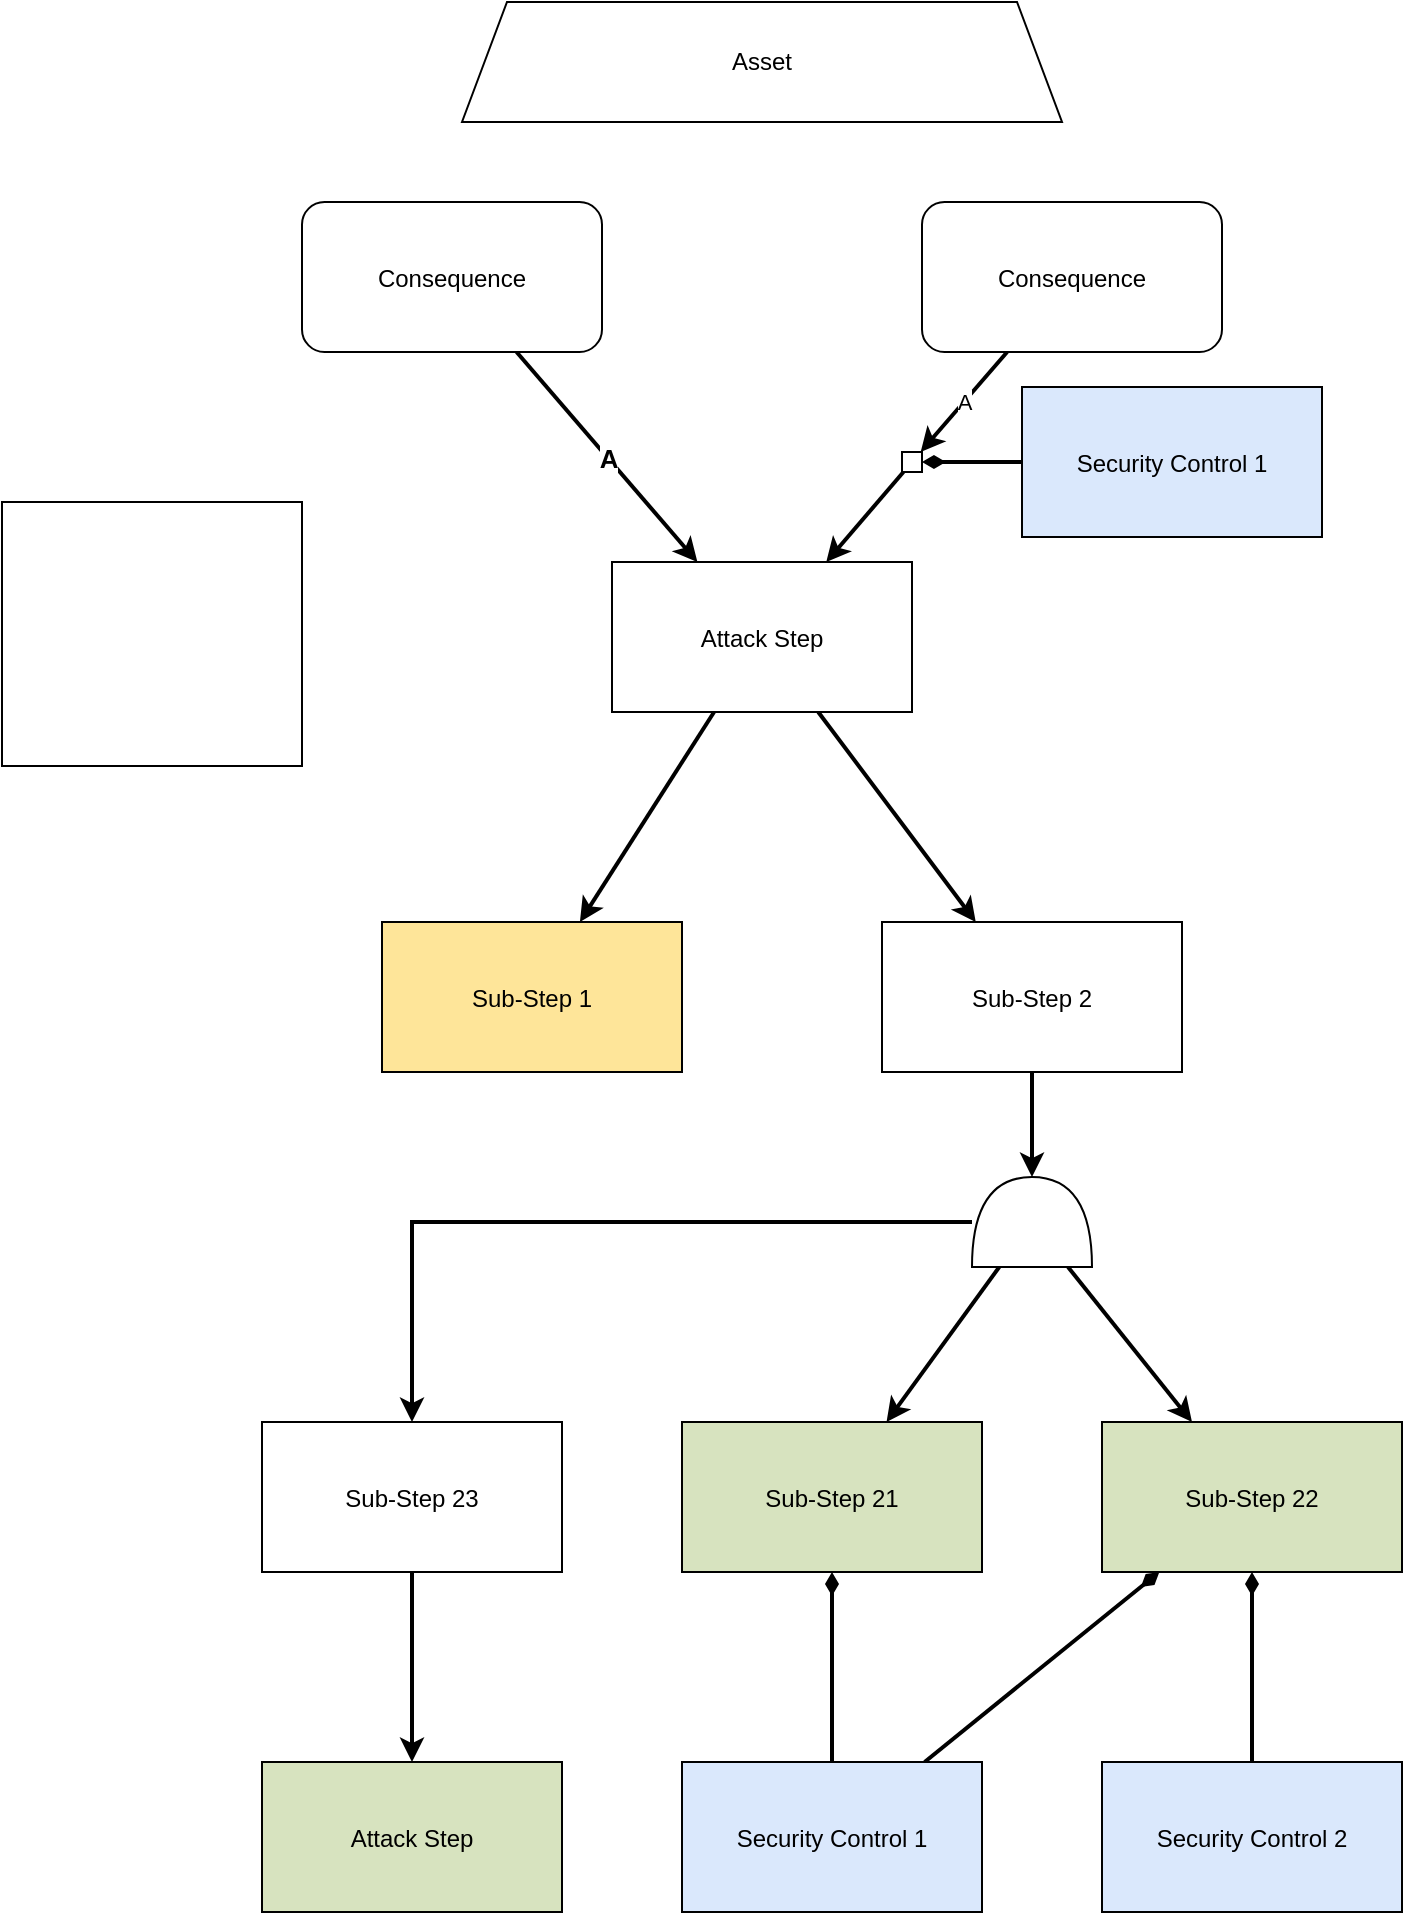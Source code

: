 <mxfile compressed="false" version="19.0.2" type="device">
  <diagram id="zNMCXYOBYckHPa1j1fsk" name="Seite-1">
    <mxGraphModel dx="904" dy="568" grid="1" gridSize="10" guides="1" tooltips="1" connect="1" arrows="1" fold="1" page="1" pageScale="1" pageWidth="827" pageHeight="1169" math="0" shadow="0">
      <root>
        <object tooltip="" id="0">
          <ag_global_attributes>
            <ag_global_attribute name="Exposure" value="" iconName="lock_circle" min="1" max="3" />
            <ag_global_attribute name="Vulnerability" value="" iconName="shield" min="1" max="3" />
            <ag_global_attribute name="Impact" value="" iconName="flame" min="1" max="4" />
          </ag_global_attributes>
          <ag_attributes />
          <ag_computed_attributes />
          <ag_aggregation_functions>
            <ag_aggregation_function name="default" id="6b1d22791hih8" default="consequence;activity_w;or" fn="function (collection) { &#xa;    var worstNodeLike = collection.childAttributes[0]; &#xa;    var worstNodeRisk = collection.childAttributes[0]; &#xa;    var maxLikelihood = 0; &#xa;    var maxRisk = &quot;L&quot;; &#xa;    var maxImpactLike = 0; &#xa;    var maxImpactRisk = null; &#xa;    var hadEdgeWeight = false; &#xa;    var riskMatrix = { &#xa;        &quot;D&quot;: [&quot;L&quot;, &quot;L&quot;, &quot;L&quot;, &quot;M&quot;, &quot;S&quot;], &#xa;        &quot;C&quot;: [&quot;L&quot;, &quot;L&quot;, &quot;M&quot;, &quot;S&quot;, &quot;H&quot;], &#xa;        &quot;B&quot;: [&quot;L&quot;, &quot;M&quot;, &quot;S&quot;, &quot;H&quot;, &quot;H&quot;], &#xa;        &quot;A&quot;: [&quot;M&quot;, &quot;S&quot;, &quot;H&quot;, &quot;H&quot;, &quot;V&quot;] &#xa;    }; &#xa;    var edgeWeights = [&quot;D&quot;, &quot;C&quot;, &quot;B&quot;, &quot;A&quot;]; &#xa; &#xa;    /* &#xa;    Returns &#xa;        - &lt; 0 if risk1 &lt; risk2 &#xa;        - = 0 if risk1 = risk2 &#xa;        - &gt; 0 if risk1 &gt; risk2 &#xa;        - null if either risk is not in [&quot;L&quot;, &quot;M&quot;, &quot;S&quot;, &quot;H&quot;, &quot;V&quot;] &#xa;    */ &#xa;    var compareRisk = function(risk1, risk2) { &#xa;        var values = [&quot;L&quot;, &quot;M&quot;, &quot;S&quot;, &quot;H&quot;, &quot;V&quot;]; &#xa;        var index_risk1 = values.indexOf(risk1); &#xa;        var index_risk2 = values.indexOf(risk2); &#xa; &#xa;        if (index_risk1 == -1 || index_risk2 == -1) { &#xa;            return null; &#xa;        } &#xa;        return index_risk1 - index_risk2; &#xa;    } &#xa;    collection.childAttributes.forEach(function(child) { &#xa;        var likelihood = 0; &#xa; &#xa;        if (&quot;_likelihood&quot; in child.attributes) { &#xa;            likelihood = child.attributes[&quot;_likelihood&quot;]; &#xa;        } else if (&quot;Exposure&quot; in child.attributes &amp;&amp; &quot;Vulnerability&quot; in child.attributes) { &#xa;            likelihood = parseInt(child.attributes[&quot;Exposure&quot;]) + parseInt(child.attributes[&quot;Vulnerability&quot;]) - 1; &#xa;        } &#xa; &#xa;        if (edgeWeights.indexOf(child.edgeWeight) &gt;= 0) { &#xa;            hadEdgeWeight = true; &#xa;            var reduceImpact = 0; &#xa;            if (&quot;_impact&quot; in child.attributes) { &#xa;                reduceImpact = child.attributes[&quot;_impact&quot;]; &#xa;            } else if (&quot;Impact&quot; in child.attributes) { &#xa;                reduceImpact = child.attributes[&quot;Impact&quot;]; &#xa;            } &#xa;            var idxImpact = Math.max(Math.min(edgeWeights.indexOf(child.edgeWeight) - reduceImpact, edgeWeights.length), 0); &#xa;            var impact = edgeWeights[idxImpact]; &#xa;            var risk = riskMatrix[impact][likelihood - 1]; &#xa;            if (!maxImpactRisk) { &#xa;                maxImpactRisk = impact; &#xa;            } &#xa;            if (compareRisk(risk, maxRisk) &gt; 0) { &#xa;                maxRisk = risk; &#xa;                maxLikelihood = likelihood; &#xa;                maxImpactRisk = impact; &#xa;                worstNodeRisk = child; &#xa;            } &#xa;        } else { &#xa;            if (likelihood &gt; maxLikelihood) { &#xa;                maxLikelihood = likelihood; &#xa;                worstNodeLike = child; &#xa;            } &#xa;            if (&quot;_impact&quot; in child.attributes) { &#xa;                maxImpactLike = Math.max(maxImpactLike, child.attributes[&quot;_impact&quot;]); &#xa;            } else if (&quot;Impact&quot; in child.attributes) { &#xa;                maxImpactLike = Math.max(maxImpactLike, child.attributes[&quot;Impact&quot;]); &#xa;            } &#xa;        } &#xa;    }); &#xa; &#xa;    if(hadEdgeWeight) { &#xa;        var result = {&quot;_risk&quot;: maxRisk, &quot;_marking&quot;: worstNodeRisk.id}; &#xa;        if (maxImpactRisk) { &#xa;            result.Impact = maxImpactRisk; &#xa;        } &#xa;        return result; &#xa;    } else { &#xa;        var result = {&quot;_likelihood&quot;: maxLikelihood, &quot;_marking&quot;: worstNodeLike.id}; &#xa;        if (maxImpactLike) { &#xa;            result._impact = maxImpactLike; &#xa;        } &#xa;        return result; &#xa;    } &#xa;} &#xa;" />
            <ag_aggregation_function name="AND" id="gf0d4f199018" default="and" fn="function(collection){&#xa;&#xa;    var product = 1;&#xa;    var n = 0;&#xa;    var ids = [];&#xa;&#xa;    collection.childAttributes.forEach(function(child){        &#xa;        var likelihood = (&quot;_likelihood&quot; in child.attributes)&#xa;            ? parseInt(child.attributes[&quot;_likelihood&quot;])&#xa;            : parseInt(child.attributes[&quot;Exposure&quot;]) + parseInt(child.attributes[&quot;Vulnerability&quot;]) - 1;&#xa;        n += 1;&#xa;        product *= likelihood;&#xa;        &#xa;        ids.push(child.id);&#xa;    });&#xa;&#xa;    product = Math.ceil(product / Math.pow(5, n-1));&#xa;    result = {&quot;_likelihood&quot;: product, &quot;_marking&quot;: ids.join(&quot;;&quot;)};&#xa;&#xa;    // Calc impact&#xa;    var impact = 0;&#xa;    collection.childAttributes.forEach(function(child){&#xa;        if (&#39;_impact&#39; in child.attributes) {&#xa;            impact = Math.max(child.attributes[&#39;_impact&#39;], impact);&#xa;        } else if (&#39;Impact&#39; in child.attributes) {&#xa;            impact = Math.max(child.attributes[&#39;Impact&#39;], impact);&#xa;        }&#xa;    });&#xa;    if (impact) {&#xa;        result._impact = impact;&#xa;    }&#xa;&#xa;    return result;&#xa;}" />
            <ag_aggregation_function name="Leaf Node" id="jig393i6f4dh9" default="activity_g;activity_y" fn="function(collection){ &#xa;    result = {}; &#xa;    for (localAttribute in collection.localAttributes){ &#xa;        value = parseInt(collection.localAttributes[localAttribute]); &#xa;        collection.childAttributes.forEach(function(child){ &#xa;            if (localAttribute in child.attributes) { &#xa;                v = parseInt(child.attributes[localAttribute]); &#xa;                if (!isNaN(v)) { &#xa;                    value -= v; &#xa;                } &#xa;            } &#xa;        }); &#xa;        if (localAttribute in collection.globalAttributes){ &#xa;            value = Math.max(collection.globalAttributes[localAttribute].min, Math.min(collection.globalAttributes[localAttribute].max, value)); &#xa;        } &#xa;        result[localAttribute] = value; &#xa;    }&#xa;    &#xa;    // Calculate impact&#xa;    var impact = 0;&#xa;    collection.childAttributes.forEach(function(child){&#xa;        if (&#39;Impact&#39; in child.attributes) {&#xa;            impact = Math.max(child.attributes[&#39;Impact&#39;], impact);&#xa;        }&#xa;    });&#xa;    if (impact) {&#xa;        result._impact = impact;&#xa;    }&#xa;    &#xa;    return result; &#xa;}" />
          </ag_aggregation_functions>
          <ag_computed_attributes_functions>
            <ag_computed_attributes_function name="default" id="dbg60ff69g9a" default="consequence;activity_w;activity_g;activity_y" fn="function(collection){ &#xa;    if (&quot;_risk&quot; in collection.cellAttributes) {  &#xa;        return collection.cellAttributes[&quot;_risk&quot;];  &#xa;    } else if (&quot;_likelihood&quot; in collection.cellAttributes){&#xa;        return collection.cellAttributes[&quot;_likelihood&quot;];&#xa;    } else { &#xa;        return parseInt(collection.cellAttributes[&quot;Exposure&quot;]) + parseInt(collection.cellAttributes[&quot;Vulnerability&quot;]) - 1; &#xa;    } &#xa;}" />
          </ag_computed_attributes_functions>
          <mxCell />
        </object>
        <object tooltip="" id="1">
          <ag_attributes />
          <ag_computed_attributes />
          <mxCell parent="0" />
        </object>
        <object label="Asset" id="746xIQmpy0CREaIetn3r-1">
          <ag_attributes />
          <ag_computed_attributes />
          <mxCell style="whiteSpace=wrap;shape=trapezoid;size=0.075;" parent="1" vertex="1">
            <mxGeometry x="240" y="50" width="300" height="60" as="geometry" />
          </mxCell>
        </object>
        <object label="A" id="746xIQmpy0CREaIetn3r-2">
          <ag_attributes />
          <ag_computed_attributes />
          <mxCell style="rounded=0;orthogonalLoop=1;jettySize=auto;html=1;strokeWidth=2;fontSize=13;fontStyle=1;" parent="1" source="746xIQmpy0CREaIetn3r-3" target="746xIQmpy0CREaIetn3r-6" edge="1">
            <mxGeometry relative="1" as="geometry" />
          </mxCell>
        </object>
        <object label="Consequence" id="746xIQmpy0CREaIetn3r-3">
          <ag_aggregation_function_reference ag_aggregation_function_reference="6b1d22791hih8" />
          <ag_computed_attributes_function_reference ag_computed_attributes_function_reference="dbg60ff69g9a" />
          <ag_attributes _risk="M" _marking="746xIQmpy0CREaIetn3r-6" Impact="B" />
          <ag_computed_attributes default="M" />
          <mxCell style="shape=attackgraphs.node;rounded=1" parent="1" vertex="1">
            <mxGeometry x="160" y="150" width="150" height="75" as="geometry" />
          </mxCell>
        </object>
        <object id="746xIQmpy0CREaIetn3r-4">
          <ag_attributes />
          <ag_computed_attributes />
          <mxCell style="rounded=0;orthogonalLoop=1;jettySize=auto;html=1;strokeWidth=2;" parent="1" source="746xIQmpy0CREaIetn3r-6" target="746xIQmpy0CREaIetn3r-7" edge="1">
            <mxGeometry relative="1" as="geometry" />
          </mxCell>
        </object>
        <object id="746xIQmpy0CREaIetn3r-5">
          <ag_attributes />
          <ag_computed_attributes />
          <mxCell style="edgeStyle=none;rounded=0;orthogonalLoop=1;jettySize=auto;html=1;strokeWidth=2;" parent="1" source="746xIQmpy0CREaIetn3r-6" target="746xIQmpy0CREaIetn3r-9" edge="1">
            <mxGeometry relative="1" as="geometry" />
          </mxCell>
        </object>
        <object label="Attack Step" id="746xIQmpy0CREaIetn3r-6">
          <ag_aggregation_function_reference ag_aggregation_function_reference="6b1d22791hih8" />
          <ag_computed_attributes_function_reference ag_computed_attributes_function_reference="dbg60ff69g9a" />
          <ag_attributes _likelihood="2" _marking="746xIQmpy0CREaIetn3r-7" _impact="1" />
          <ag_computed_attributes default="2" />
          <mxCell style="shape=attackgraphs.node;" parent="1" vertex="1">
            <mxGeometry x="315" y="330" width="150" height="75" as="geometry" />
          </mxCell>
        </object>
        <object label="Sub-Step 1" Exposure="1" Vulnerability="2" id="746xIQmpy0CREaIetn3r-7">
          <ag_aggregation_function_reference ag_aggregation_function_reference="jig393i6f4dh9" />
          <ag_computed_attributes_function_reference ag_computed_attributes_function_reference="dbg60ff69g9a" />
          <ag_attributes label="NaN" Exposure="1" Vulnerability="2" />
          <ag_computed_attributes default="2" />
          <mxCell style="shape=attackgraphs.node;fillColor=#FEE599" parent="1" vertex="1">
            <mxGeometry x="200" y="510" width="150" height="75" as="geometry" />
          </mxCell>
        </object>
        <object id="746xIQmpy0CREaIetn3r-8">
          <ag_attributes />
          <ag_computed_attributes />
          <mxCell style="edgeStyle=none;rounded=0;orthogonalLoop=1;jettySize=auto;html=1;strokeWidth=2;" parent="1" source="746xIQmpy0CREaIetn3r-9" target="746xIQmpy0CREaIetn3r-17" edge="1">
            <mxGeometry relative="1" as="geometry" />
          </mxCell>
        </object>
        <object label="Sub-Step 2" id="746xIQmpy0CREaIetn3r-9">
          <ag_aggregation_function_reference ag_aggregation_function_reference="6b1d22791hih8" />
          <ag_computed_attributes_function_reference ag_computed_attributes_function_reference="dbg60ff69g9a" />
          <ag_attributes _likelihood="1" _marking="746xIQmpy0CREaIetn3r-17" _impact="1" />
          <ag_computed_attributes default="1" />
          <mxCell style="shape=attackgraphs.node;" parent="1" vertex="1">
            <mxGeometry x="450" y="510" width="150" height="75" as="geometry" />
          </mxCell>
        </object>
        <object id="746xIQmpy0CREaIetn3r-10">
          <ag_attributes />
          <ag_computed_attributes />
          <mxCell style="edgeStyle=none;rounded=0;orthogonalLoop=1;jettySize=auto;html=1;strokeWidth=2;startArrow=diamondThin;startFill=1;endArrow=none;endFill=0;" parent="1" source="746xIQmpy0CREaIetn3r-11" target="746xIQmpy0CREaIetn3r-18" edge="1">
            <mxGeometry relative="1" as="geometry" />
          </mxCell>
        </object>
        <object label="Sub-Step 21" Exposure="2" Vulnerability="1" id="746xIQmpy0CREaIetn3r-11">
          <ag_aggregation_function_reference ag_aggregation_function_reference="jig393i6f4dh9" />
          <ag_computed_attributes_function_reference ag_computed_attributes_function_reference="dbg60ff69g9a" />
          <ag_attributes label="NaN" Exposure="1" Vulnerability="1" />
          <ag_computed_attributes default="1" />
          <mxCell style="shape=attackgraphs.node;fillColor=#D7E3BF" parent="1" vertex="1">
            <mxGeometry x="350" y="760" width="150" height="75" as="geometry" />
          </mxCell>
        </object>
        <object id="746xIQmpy0CREaIetn3r-12">
          <ag_attributes />
          <ag_computed_attributes />
          <mxCell style="edgeStyle=none;rounded=0;orthogonalLoop=1;jettySize=auto;html=1;strokeWidth=2;endArrow=none;startArrow=diamondThin;startFill=1;endFill=0;" parent="1" source="746xIQmpy0CREaIetn3r-14" target="746xIQmpy0CREaIetn3r-19" edge="1">
            <mxGeometry relative="1" as="geometry" />
          </mxCell>
        </object>
        <object id="746xIQmpy0CREaIetn3r-13">
          <ag_attributes />
          <ag_computed_attributes />
          <mxCell style="edgeStyle=none;rounded=0;orthogonalLoop=1;jettySize=auto;html=1;strokeWidth=2;fontSize=13;startArrow=diamondThin;startFill=1;endArrow=none;endFill=0;" parent="1" source="746xIQmpy0CREaIetn3r-14" target="746xIQmpy0CREaIetn3r-18" edge="1">
            <mxGeometry relative="1" as="geometry" />
          </mxCell>
        </object>
        <object label="Sub-Step 22" Exposure="2" Vulnerability="2" id="746xIQmpy0CREaIetn3r-14">
          <ag_aggregation_function_reference ag_aggregation_function_reference="jig393i6f4dh9" />
          <ag_computed_attributes_function_reference ag_computed_attributes_function_reference="dbg60ff69g9a" />
          <ag_attributes label="NaN" Exposure="1" Vulnerability="1" _impact="1" />
          <ag_computed_attributes default="1" />
          <mxCell style="shape=attackgraphs.node;fillColor=#D7E3BF" parent="1" vertex="1">
            <mxGeometry x="560" y="760" width="150" height="75" as="geometry" />
          </mxCell>
        </object>
        <object id="746xIQmpy0CREaIetn3r-15">
          <ag_attributes />
          <ag_computed_attributes />
          <mxCell style="edgeStyle=none;rounded=0;orthogonalLoop=1;jettySize=auto;html=1;strokeWidth=2;" parent="1" source="746xIQmpy0CREaIetn3r-17" target="746xIQmpy0CREaIetn3r-11" edge="1">
            <mxGeometry relative="1" as="geometry" />
          </mxCell>
        </object>
        <object id="746xIQmpy0CREaIetn3r-16">
          <ag_attributes />
          <ag_computed_attributes />
          <mxCell style="edgeStyle=none;rounded=0;orthogonalLoop=1;jettySize=auto;html=1;strokeWidth=2;" parent="1" source="746xIQmpy0CREaIetn3r-17" target="746xIQmpy0CREaIetn3r-14" edge="1">
            <mxGeometry relative="1" as="geometry" />
          </mxCell>
        </object>
        <object label="" id="W0IZxeYySRvhsjoWCsxC-2">
          <ag_attributes />
          <ag_computed_attributes />
          <mxCell style="edgeStyle=orthogonalEdgeStyle;rounded=0;orthogonalLoop=1;jettySize=auto;html=1;strokeWidth=2;" parent="1" source="746xIQmpy0CREaIetn3r-17" target="W0IZxeYySRvhsjoWCsxC-1" edge="1">
            <mxGeometry relative="1" as="geometry" />
          </mxCell>
        </object>
        <object id="746xIQmpy0CREaIetn3r-17">
          <ag_aggregation_function_reference ag_aggregation_function_reference="gf0d4f199018" />
          <ag_attributes _likelihood="1" _marking="746xIQmpy0CREaIetn3r-11;746xIQmpy0CREaIetn3r-14;W0IZxeYySRvhsjoWCsxC-1" _impact="1" />
          <ag_computed_attributes />
          <mxCell style="shape=or;whiteSpace=wrap;html=1;rotation=-90;" parent="1" vertex="1">
            <mxGeometry x="502.5" y="630" width="45" height="60" as="geometry" />
          </mxCell>
        </object>
        <object label="Security Control 1" Exposure="2" id="746xIQmpy0CREaIetn3r-18">
          <ag_attributes />
          <ag_computed_attributes />
          <mxCell style="shape=attackgraphs.node;fillColor=#DAE8FC" parent="1" vertex="1">
            <mxGeometry x="350" y="930" width="150" height="75" as="geometry" />
          </mxCell>
        </object>
        <object label="Security Control 2" Vulnerability="1" Impact="1" id="746xIQmpy0CREaIetn3r-19">
          <ag_attributes />
          <ag_computed_attributes />
          <mxCell style="shape=attackgraphs.node;fillColor=#DAE8FC" parent="1" vertex="1">
            <mxGeometry x="560" y="930" width="150" height="75" as="geometry" />
          </mxCell>
        </object>
        <object label="A" id="W0IZxeYySRvhsjoWCsxC-6">
          <ag_attributes />
          <ag_computed_attributes />
          <mxCell style="rounded=0;orthogonalLoop=1;jettySize=auto;html=1;strokeWidth=2;" parent="1" source="746xIQmpy0CREaIetn3r-21" target="W0IZxeYySRvhsjoWCsxC-5" edge="1">
            <mxGeometry relative="1" as="geometry" />
          </mxCell>
        </object>
        <object label="Consequence" id="746xIQmpy0CREaIetn3r-21">
          <ag_aggregation_function_reference ag_aggregation_function_reference="6b1d22791hih8" />
          <ag_computed_attributes_function_reference ag_computed_attributes_function_reference="dbg60ff69g9a" />
          <ag_attributes _risk="L" _marking="W0IZxeYySRvhsjoWCsxC-5" Impact="C" />
          <ag_computed_attributes default="L" />
          <mxCell style="shape=attackgraphs.node;rounded=1" parent="1" vertex="1">
            <mxGeometry x="470" y="150" width="150" height="75" as="geometry" />
          </mxCell>
        </object>
        <object id="RbTLSgXSMrZG7Ax4lIl7-3">
          <ag_global_attributes>
            <ag_global_attribute name="Exposure" value="" iconName="lock_circle" min="1" max="3" />
            <ag_global_attribute name="Vulnerability" value="" iconName="shield" min="1" max="3" />
          </ag_global_attributes>
          <ag_attributes />
          <ag_computed_attributes />
          <mxCell style="shape=attackgraphs.iconLegend;" parent="1" vertex="1">
            <mxGeometry x="10" y="300" width="150" height="132" as="geometry" />
          </mxCell>
        </object>
        <object label="" id="W0IZxeYySRvhsjoWCsxC-4">
          <ag_attributes />
          <ag_computed_attributes />
          <mxCell style="edgeStyle=orthogonalEdgeStyle;rounded=0;orthogonalLoop=1;jettySize=auto;html=1;strokeWidth=2;" parent="1" source="W0IZxeYySRvhsjoWCsxC-1" target="W0IZxeYySRvhsjoWCsxC-3" edge="1">
            <mxGeometry relative="1" as="geometry" />
          </mxCell>
        </object>
        <object label="Sub-Step 23" id="W0IZxeYySRvhsjoWCsxC-1">
          <ag_aggregation_function_reference ag_aggregation_function_reference="6b1d22791hih8" />
          <ag_computed_attributes_function_reference ag_computed_attributes_function_reference="dbg60ff69g9a" />
          <ag_attributes _likelihood="5" _marking="W0IZxeYySRvhsjoWCsxC-3" />
          <ag_computed_attributes default="5" />
          <mxCell style="shape=attackgraphs.node;" parent="1" vertex="1">
            <mxGeometry x="140" y="760" width="150" height="75" as="geometry" />
          </mxCell>
        </object>
        <object label="Attack Step" Exposure="3" Vulnerability="3" id="W0IZxeYySRvhsjoWCsxC-3">
          <ag_aggregation_function_reference ag_aggregation_function_reference="jig393i6f4dh9" />
          <ag_computed_attributes_function_reference ag_computed_attributes_function_reference="dbg60ff69g9a" />
          <ag_attributes label="NaN" Exposure="3" Vulnerability="3" />
          <ag_computed_attributes default="5" />
          <mxCell style="shape=attackgraphs.node;fillColor=#D7E3BF" parent="1" vertex="1">
            <mxGeometry x="140" y="930" width="150" height="75" as="geometry" />
          </mxCell>
        </object>
        <object label="" id="W0IZxeYySRvhsjoWCsxC-7">
          <ag_attributes />
          <ag_computed_attributes />
          <mxCell style="rounded=0;orthogonalLoop=1;jettySize=auto;html=1;strokeWidth=2;" parent="1" source="W0IZxeYySRvhsjoWCsxC-5" target="746xIQmpy0CREaIetn3r-6" edge="1">
            <mxGeometry relative="1" as="geometry" />
          </mxCell>
        </object>
        <object label="" id="_UFam-vNQ3AWC2Eo_QhS-1">
          <ag_attributes />
          <ag_computed_attributes />
          <mxCell style="rounded=0;orthogonalLoop=1;jettySize=auto;html=1;strokeWidth=2;startArrow=diamondThin;startFill=1;endArrow=none;endFill=0;" parent="1" source="W0IZxeYySRvhsjoWCsxC-5" target="W0IZxeYySRvhsjoWCsxC-8" edge="1">
            <mxGeometry relative="1" as="geometry" />
          </mxCell>
        </object>
        <object label="" id="W0IZxeYySRvhsjoWCsxC-5">
          <ag_aggregation_function_reference ag_aggregation_function_reference="6b1d22791hih8" />
          <ag_computed_attributes_function_reference ag_computed_attributes_function_reference="ag_none_function" />
          <ag_attributes _likelihood="2" _marking="746xIQmpy0CREaIetn3r-6" _impact="2" />
          <ag_computed_attributes />
          <mxCell style="shape=attackgraphs.node;" parent="1" vertex="1">
            <mxGeometry x="460" y="275" width="10" height="10" as="geometry" />
          </mxCell>
        </object>
        <object label="Security Control 1" Impact="2" id="W0IZxeYySRvhsjoWCsxC-8">
          <ag_attributes />
          <ag_computed_attributes />
          <mxCell style="shape=attackgraphs.node;fillColor=#DAE8FC" parent="1" vertex="1">
            <mxGeometry x="520" y="242.5" width="150" height="75" as="geometry" />
          </mxCell>
        </object>
      </root>
    </mxGraphModel>
  </diagram>
</mxfile>
